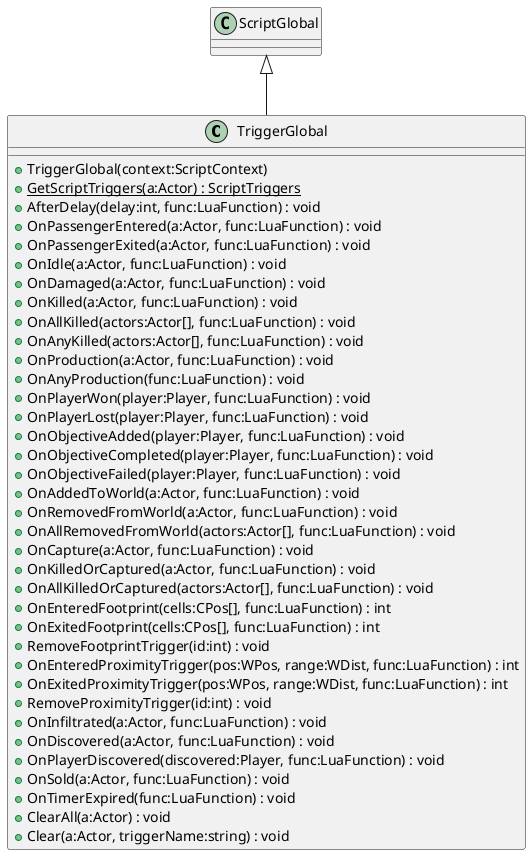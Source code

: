 @startuml
class TriggerGlobal {
    + TriggerGlobal(context:ScriptContext)
    + {static} GetScriptTriggers(a:Actor) : ScriptTriggers
    + AfterDelay(delay:int, func:LuaFunction) : void
    + OnPassengerEntered(a:Actor, func:LuaFunction) : void
    + OnPassengerExited(a:Actor, func:LuaFunction) : void
    + OnIdle(a:Actor, func:LuaFunction) : void
    + OnDamaged(a:Actor, func:LuaFunction) : void
    + OnKilled(a:Actor, func:LuaFunction) : void
    + OnAllKilled(actors:Actor[], func:LuaFunction) : void
    + OnAnyKilled(actors:Actor[], func:LuaFunction) : void
    + OnProduction(a:Actor, func:LuaFunction) : void
    + OnAnyProduction(func:LuaFunction) : void
    + OnPlayerWon(player:Player, func:LuaFunction) : void
    + OnPlayerLost(player:Player, func:LuaFunction) : void
    + OnObjectiveAdded(player:Player, func:LuaFunction) : void
    + OnObjectiveCompleted(player:Player, func:LuaFunction) : void
    + OnObjectiveFailed(player:Player, func:LuaFunction) : void
    + OnAddedToWorld(a:Actor, func:LuaFunction) : void
    + OnRemovedFromWorld(a:Actor, func:LuaFunction) : void
    + OnAllRemovedFromWorld(actors:Actor[], func:LuaFunction) : void
    + OnCapture(a:Actor, func:LuaFunction) : void
    + OnKilledOrCaptured(a:Actor, func:LuaFunction) : void
    + OnAllKilledOrCaptured(actors:Actor[], func:LuaFunction) : void
    + OnEnteredFootprint(cells:CPos[], func:LuaFunction) : int
    + OnExitedFootprint(cells:CPos[], func:LuaFunction) : int
    + RemoveFootprintTrigger(id:int) : void
    + OnEnteredProximityTrigger(pos:WPos, range:WDist, func:LuaFunction) : int
    + OnExitedProximityTrigger(pos:WPos, range:WDist, func:LuaFunction) : int
    + RemoveProximityTrigger(id:int) : void
    + OnInfiltrated(a:Actor, func:LuaFunction) : void
    + OnDiscovered(a:Actor, func:LuaFunction) : void
    + OnPlayerDiscovered(discovered:Player, func:LuaFunction) : void
    + OnSold(a:Actor, func:LuaFunction) : void
    + OnTimerExpired(func:LuaFunction) : void
    + ClearAll(a:Actor) : void
    + Clear(a:Actor, triggerName:string) : void
}
ScriptGlobal <|-- TriggerGlobal
@enduml
